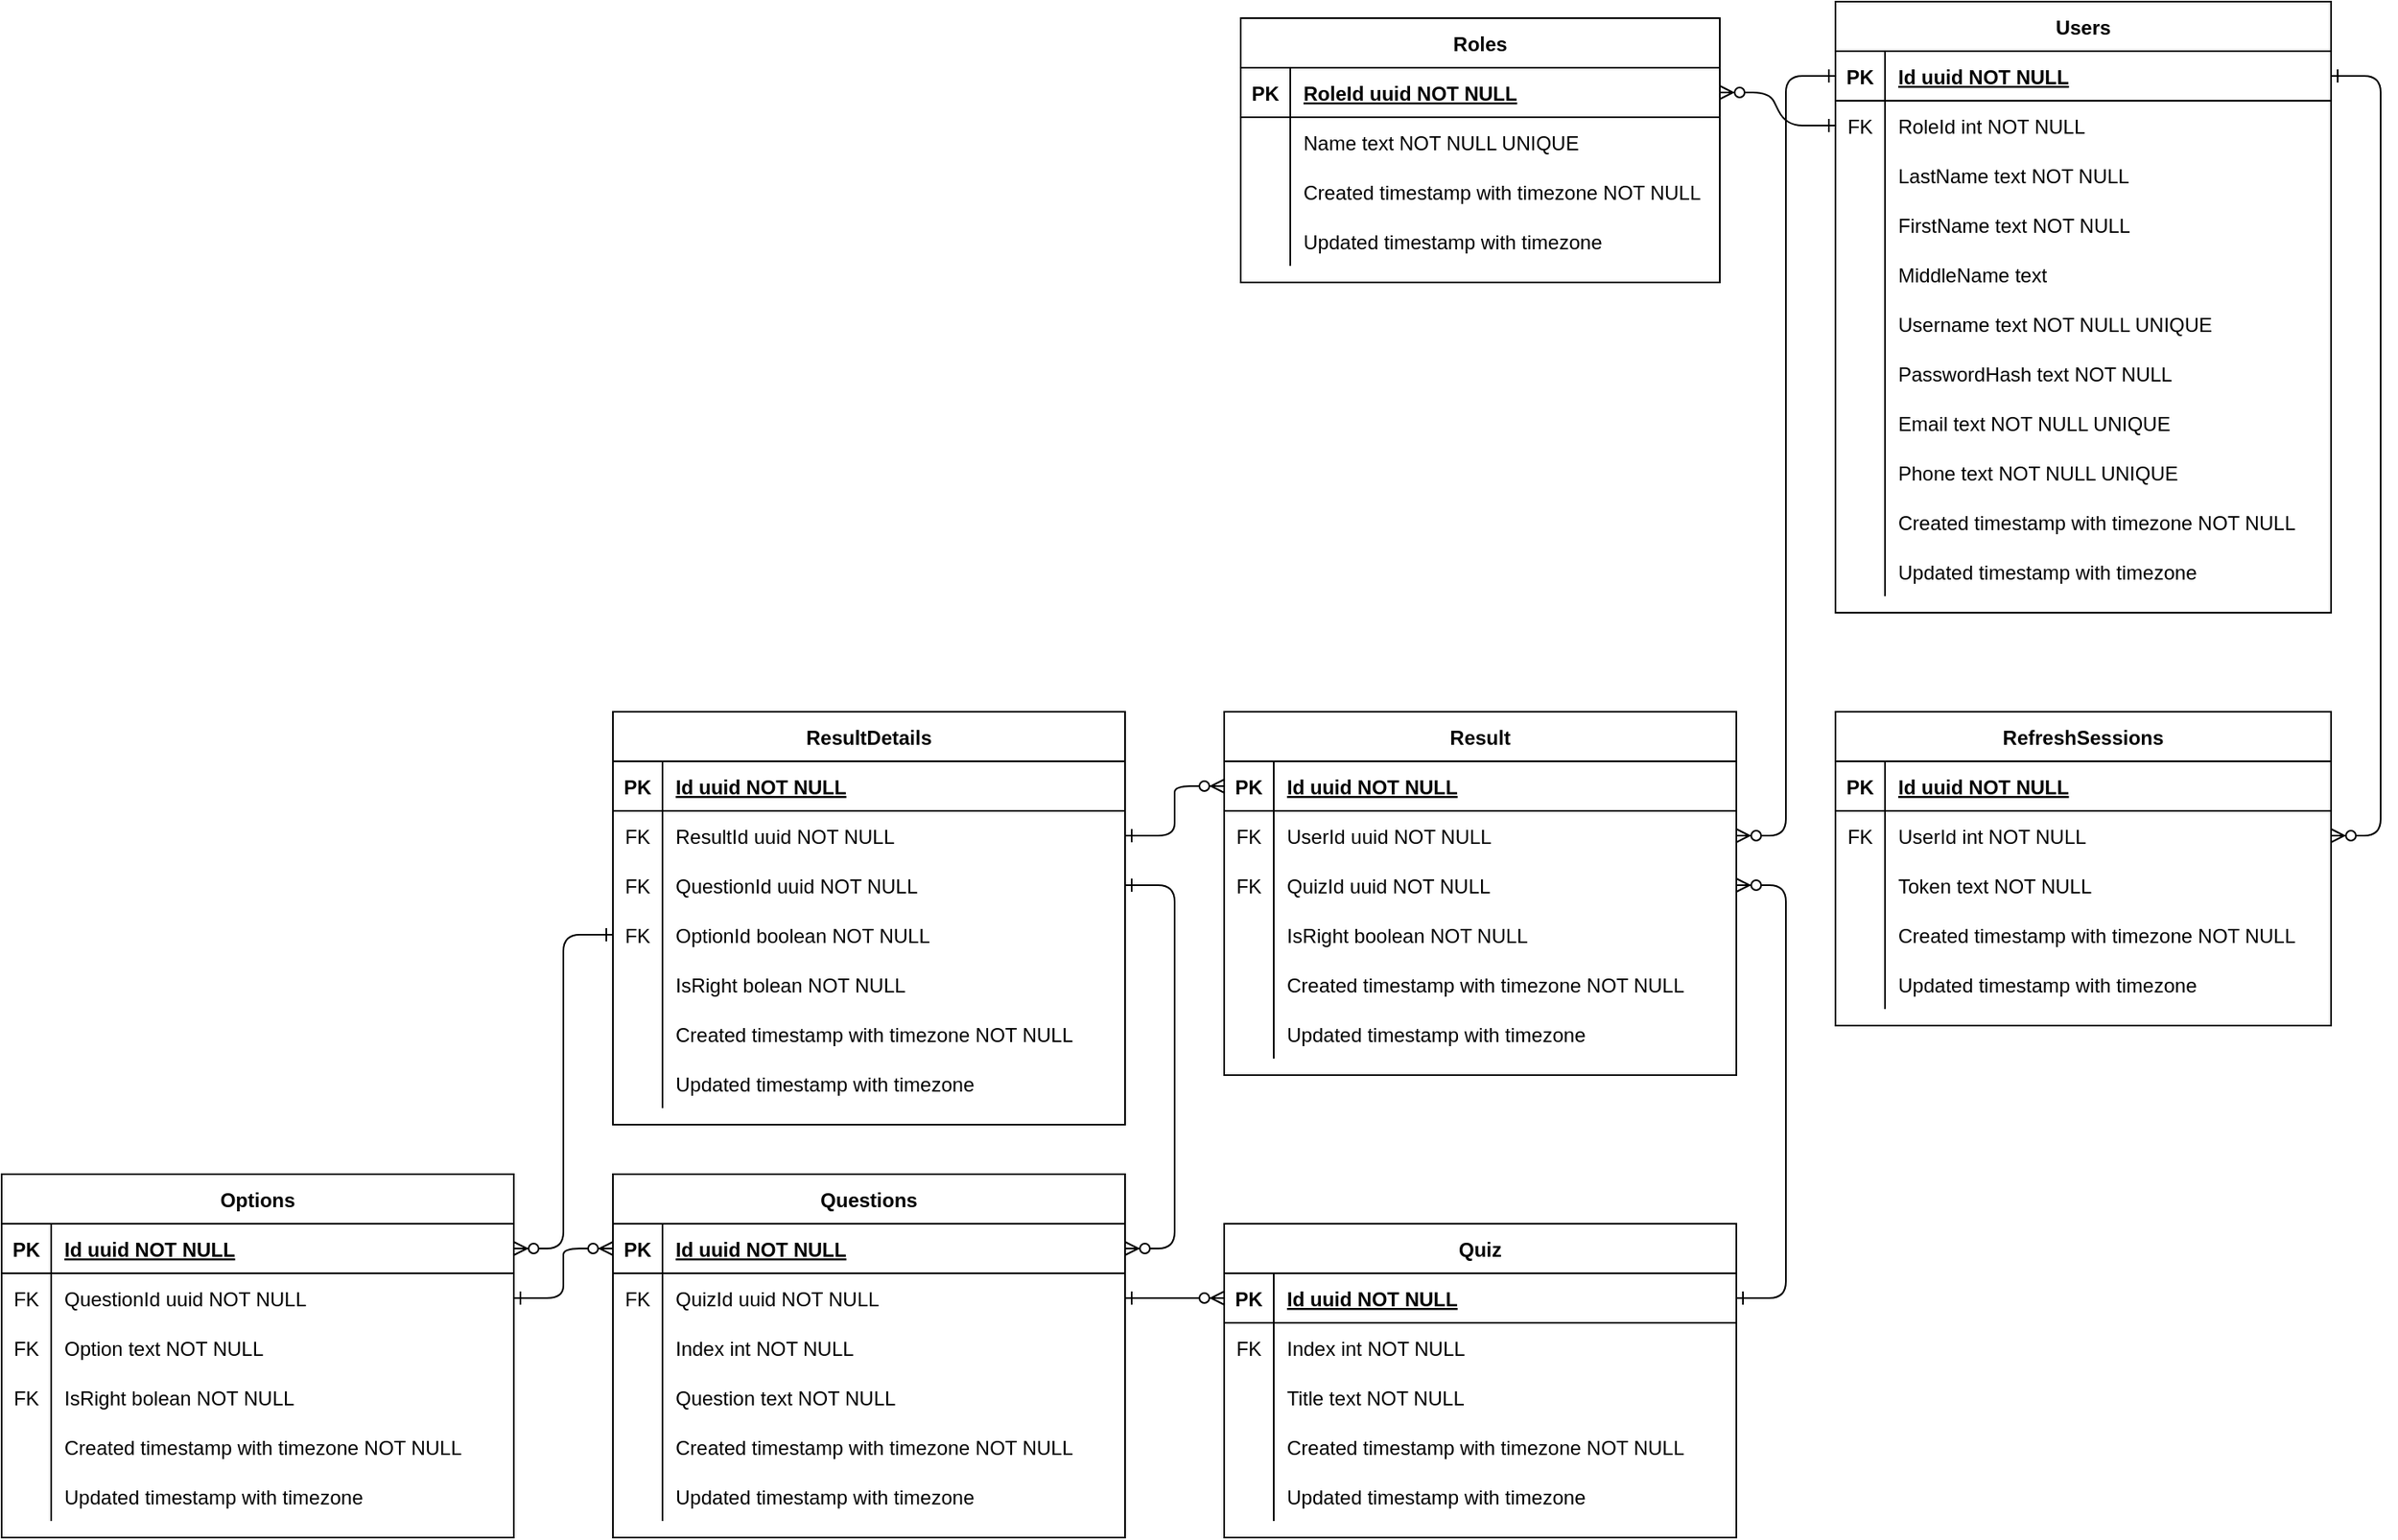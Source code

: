 <mxfile version="24.1.0" type="device">
  <diagram id="R2lEEEUBdFMjLlhIrx00" name="Page-1">
    <mxGraphModel dx="1950" dy="1187" grid="1" gridSize="10" guides="1" tooltips="1" connect="1" arrows="1" fold="1" page="1" pageScale="1" pageWidth="850" pageHeight="1100" math="0" shadow="0" extFonts="Permanent Marker^https://fonts.googleapis.com/css?family=Permanent+Marker">
      <root>
        <mxCell id="0" />
        <mxCell id="1" parent="0" />
        <mxCell id="C-vyLk0tnHw3VtMMgP7b-12" value="" style="edgeStyle=entityRelationEdgeStyle;endArrow=ERzeroToMany;startArrow=ERone;endFill=1;startFill=0;" parent="1" source="C-vyLk0tnHw3VtMMgP7b-3" target="C-vyLk0tnHw3VtMMgP7b-17" edge="1">
          <mxGeometry width="100" height="100" relative="1" as="geometry">
            <mxPoint x="540" y="100" as="sourcePoint" />
            <mxPoint x="600" y="125" as="targetPoint" />
          </mxGeometry>
        </mxCell>
        <mxCell id="C-vyLk0tnHw3VtMMgP7b-2" value="Users" style="shape=table;startSize=30;container=1;collapsible=1;childLayout=tableLayout;fixedRows=1;rowLines=0;fontStyle=1;align=center;resizeLast=1;" parent="1" vertex="1">
          <mxGeometry x="500" y="40" width="300" height="370" as="geometry" />
        </mxCell>
        <mxCell id="C-vyLk0tnHw3VtMMgP7b-3" value="" style="shape=partialRectangle;collapsible=0;dropTarget=0;pointerEvents=0;fillColor=none;points=[[0,0.5],[1,0.5]];portConstraint=eastwest;top=0;left=0;right=0;bottom=1;" parent="C-vyLk0tnHw3VtMMgP7b-2" vertex="1">
          <mxGeometry y="30" width="300" height="30" as="geometry" />
        </mxCell>
        <mxCell id="C-vyLk0tnHw3VtMMgP7b-4" value="PK" style="shape=partialRectangle;overflow=hidden;connectable=0;fillColor=none;top=0;left=0;bottom=0;right=0;fontStyle=1;" parent="C-vyLk0tnHw3VtMMgP7b-3" vertex="1">
          <mxGeometry width="30" height="30" as="geometry">
            <mxRectangle width="30" height="30" as="alternateBounds" />
          </mxGeometry>
        </mxCell>
        <mxCell id="C-vyLk0tnHw3VtMMgP7b-5" value="Id uuid NOT NULL " style="shape=partialRectangle;overflow=hidden;connectable=0;fillColor=none;top=0;left=0;bottom=0;right=0;align=left;spacingLeft=6;fontStyle=5;" parent="C-vyLk0tnHw3VtMMgP7b-3" vertex="1">
          <mxGeometry x="30" width="270" height="30" as="geometry">
            <mxRectangle width="270" height="30" as="alternateBounds" />
          </mxGeometry>
        </mxCell>
        <mxCell id="C-vyLk0tnHw3VtMMgP7b-6" value="" style="shape=partialRectangle;collapsible=0;dropTarget=0;pointerEvents=0;fillColor=none;points=[[0,0.5],[1,0.5]];portConstraint=eastwest;top=0;left=0;right=0;bottom=0;" parent="C-vyLk0tnHw3VtMMgP7b-2" vertex="1">
          <mxGeometry y="60" width="300" height="30" as="geometry" />
        </mxCell>
        <mxCell id="C-vyLk0tnHw3VtMMgP7b-7" value="FK" style="shape=partialRectangle;overflow=hidden;connectable=0;fillColor=none;top=0;left=0;bottom=0;right=0;" parent="C-vyLk0tnHw3VtMMgP7b-6" vertex="1">
          <mxGeometry width="30" height="30" as="geometry">
            <mxRectangle width="30" height="30" as="alternateBounds" />
          </mxGeometry>
        </mxCell>
        <mxCell id="C-vyLk0tnHw3VtMMgP7b-8" value="RoleId int NOT NULL" style="shape=partialRectangle;overflow=hidden;connectable=0;fillColor=none;top=0;left=0;bottom=0;right=0;align=left;spacingLeft=6;" parent="C-vyLk0tnHw3VtMMgP7b-6" vertex="1">
          <mxGeometry x="30" width="270" height="30" as="geometry">
            <mxRectangle width="270" height="30" as="alternateBounds" />
          </mxGeometry>
        </mxCell>
        <mxCell id="C-vyLk0tnHw3VtMMgP7b-9" value="" style="shape=partialRectangle;collapsible=0;dropTarget=0;pointerEvents=0;fillColor=none;points=[[0,0.5],[1,0.5]];portConstraint=eastwest;top=0;left=0;right=0;bottom=0;" parent="C-vyLk0tnHw3VtMMgP7b-2" vertex="1">
          <mxGeometry y="90" width="300" height="30" as="geometry" />
        </mxCell>
        <mxCell id="C-vyLk0tnHw3VtMMgP7b-10" value="" style="shape=partialRectangle;overflow=hidden;connectable=0;fillColor=none;top=0;left=0;bottom=0;right=0;" parent="C-vyLk0tnHw3VtMMgP7b-9" vertex="1">
          <mxGeometry width="30" height="30" as="geometry">
            <mxRectangle width="30" height="30" as="alternateBounds" />
          </mxGeometry>
        </mxCell>
        <mxCell id="C-vyLk0tnHw3VtMMgP7b-11" value="LastName text NOT NULL" style="shape=partialRectangle;overflow=hidden;connectable=0;fillColor=none;top=0;left=0;bottom=0;right=0;align=left;spacingLeft=6;" parent="C-vyLk0tnHw3VtMMgP7b-9" vertex="1">
          <mxGeometry x="30" width="270" height="30" as="geometry">
            <mxRectangle width="270" height="30" as="alternateBounds" />
          </mxGeometry>
        </mxCell>
        <mxCell id="6dvZKfe2YHSZqMnE86Ij-1" style="shape=partialRectangle;collapsible=0;dropTarget=0;pointerEvents=0;fillColor=none;points=[[0,0.5],[1,0.5]];portConstraint=eastwest;top=0;left=0;right=0;bottom=0;" vertex="1" parent="C-vyLk0tnHw3VtMMgP7b-2">
          <mxGeometry y="120" width="300" height="30" as="geometry" />
        </mxCell>
        <mxCell id="6dvZKfe2YHSZqMnE86Ij-2" style="shape=partialRectangle;overflow=hidden;connectable=0;fillColor=none;top=0;left=0;bottom=0;right=0;" vertex="1" parent="6dvZKfe2YHSZqMnE86Ij-1">
          <mxGeometry width="30" height="30" as="geometry">
            <mxRectangle width="30" height="30" as="alternateBounds" />
          </mxGeometry>
        </mxCell>
        <mxCell id="6dvZKfe2YHSZqMnE86Ij-3" value="FirstName text NOT NULL" style="shape=partialRectangle;overflow=hidden;connectable=0;fillColor=none;top=0;left=0;bottom=0;right=0;align=left;spacingLeft=6;" vertex="1" parent="6dvZKfe2YHSZqMnE86Ij-1">
          <mxGeometry x="30" width="270" height="30" as="geometry">
            <mxRectangle width="270" height="30" as="alternateBounds" />
          </mxGeometry>
        </mxCell>
        <mxCell id="6dvZKfe2YHSZqMnE86Ij-4" style="shape=partialRectangle;collapsible=0;dropTarget=0;pointerEvents=0;fillColor=none;points=[[0,0.5],[1,0.5]];portConstraint=eastwest;top=0;left=0;right=0;bottom=0;" vertex="1" parent="C-vyLk0tnHw3VtMMgP7b-2">
          <mxGeometry y="150" width="300" height="30" as="geometry" />
        </mxCell>
        <mxCell id="6dvZKfe2YHSZqMnE86Ij-5" style="shape=partialRectangle;overflow=hidden;connectable=0;fillColor=none;top=0;left=0;bottom=0;right=0;" vertex="1" parent="6dvZKfe2YHSZqMnE86Ij-4">
          <mxGeometry width="30" height="30" as="geometry">
            <mxRectangle width="30" height="30" as="alternateBounds" />
          </mxGeometry>
        </mxCell>
        <mxCell id="6dvZKfe2YHSZqMnE86Ij-6" value="MiddleName text" style="shape=partialRectangle;overflow=hidden;connectable=0;fillColor=none;top=0;left=0;bottom=0;right=0;align=left;spacingLeft=6;" vertex="1" parent="6dvZKfe2YHSZqMnE86Ij-4">
          <mxGeometry x="30" width="270" height="30" as="geometry">
            <mxRectangle width="270" height="30" as="alternateBounds" />
          </mxGeometry>
        </mxCell>
        <mxCell id="6dvZKfe2YHSZqMnE86Ij-7" style="shape=partialRectangle;collapsible=0;dropTarget=0;pointerEvents=0;fillColor=none;points=[[0,0.5],[1,0.5]];portConstraint=eastwest;top=0;left=0;right=0;bottom=0;" vertex="1" parent="C-vyLk0tnHw3VtMMgP7b-2">
          <mxGeometry y="180" width="300" height="30" as="geometry" />
        </mxCell>
        <mxCell id="6dvZKfe2YHSZqMnE86Ij-8" style="shape=partialRectangle;overflow=hidden;connectable=0;fillColor=none;top=0;left=0;bottom=0;right=0;" vertex="1" parent="6dvZKfe2YHSZqMnE86Ij-7">
          <mxGeometry width="30" height="30" as="geometry">
            <mxRectangle width="30" height="30" as="alternateBounds" />
          </mxGeometry>
        </mxCell>
        <mxCell id="6dvZKfe2YHSZqMnE86Ij-9" value="Username text NOT NULL UNIQUE" style="shape=partialRectangle;overflow=hidden;connectable=0;fillColor=none;top=0;left=0;bottom=0;right=0;align=left;spacingLeft=6;" vertex="1" parent="6dvZKfe2YHSZqMnE86Ij-7">
          <mxGeometry x="30" width="270" height="30" as="geometry">
            <mxRectangle width="270" height="30" as="alternateBounds" />
          </mxGeometry>
        </mxCell>
        <mxCell id="6dvZKfe2YHSZqMnE86Ij-10" style="shape=partialRectangle;collapsible=0;dropTarget=0;pointerEvents=0;fillColor=none;points=[[0,0.5],[1,0.5]];portConstraint=eastwest;top=0;left=0;right=0;bottom=0;" vertex="1" parent="C-vyLk0tnHw3VtMMgP7b-2">
          <mxGeometry y="210" width="300" height="30" as="geometry" />
        </mxCell>
        <mxCell id="6dvZKfe2YHSZqMnE86Ij-11" style="shape=partialRectangle;overflow=hidden;connectable=0;fillColor=none;top=0;left=0;bottom=0;right=0;" vertex="1" parent="6dvZKfe2YHSZqMnE86Ij-10">
          <mxGeometry width="30" height="30" as="geometry">
            <mxRectangle width="30" height="30" as="alternateBounds" />
          </mxGeometry>
        </mxCell>
        <mxCell id="6dvZKfe2YHSZqMnE86Ij-12" value="PasswordHash text NOT NULL" style="shape=partialRectangle;overflow=hidden;connectable=0;fillColor=none;top=0;left=0;bottom=0;right=0;align=left;spacingLeft=6;" vertex="1" parent="6dvZKfe2YHSZqMnE86Ij-10">
          <mxGeometry x="30" width="270" height="30" as="geometry">
            <mxRectangle width="270" height="30" as="alternateBounds" />
          </mxGeometry>
        </mxCell>
        <mxCell id="6dvZKfe2YHSZqMnE86Ij-13" style="shape=partialRectangle;collapsible=0;dropTarget=0;pointerEvents=0;fillColor=none;points=[[0,0.5],[1,0.5]];portConstraint=eastwest;top=0;left=0;right=0;bottom=0;" vertex="1" parent="C-vyLk0tnHw3VtMMgP7b-2">
          <mxGeometry y="240" width="300" height="30" as="geometry" />
        </mxCell>
        <mxCell id="6dvZKfe2YHSZqMnE86Ij-14" style="shape=partialRectangle;overflow=hidden;connectable=0;fillColor=none;top=0;left=0;bottom=0;right=0;" vertex="1" parent="6dvZKfe2YHSZqMnE86Ij-13">
          <mxGeometry width="30" height="30" as="geometry">
            <mxRectangle width="30" height="30" as="alternateBounds" />
          </mxGeometry>
        </mxCell>
        <mxCell id="6dvZKfe2YHSZqMnE86Ij-15" value="Email text NOT NULL UNIQUE" style="shape=partialRectangle;overflow=hidden;connectable=0;fillColor=none;top=0;left=0;bottom=0;right=0;align=left;spacingLeft=6;" vertex="1" parent="6dvZKfe2YHSZqMnE86Ij-13">
          <mxGeometry x="30" width="270" height="30" as="geometry">
            <mxRectangle width="270" height="30" as="alternateBounds" />
          </mxGeometry>
        </mxCell>
        <mxCell id="6dvZKfe2YHSZqMnE86Ij-16" style="shape=partialRectangle;collapsible=0;dropTarget=0;pointerEvents=0;fillColor=none;points=[[0,0.5],[1,0.5]];portConstraint=eastwest;top=0;left=0;right=0;bottom=0;" vertex="1" parent="C-vyLk0tnHw3VtMMgP7b-2">
          <mxGeometry y="270" width="300" height="30" as="geometry" />
        </mxCell>
        <mxCell id="6dvZKfe2YHSZqMnE86Ij-17" style="shape=partialRectangle;overflow=hidden;connectable=0;fillColor=none;top=0;left=0;bottom=0;right=0;" vertex="1" parent="6dvZKfe2YHSZqMnE86Ij-16">
          <mxGeometry width="30" height="30" as="geometry">
            <mxRectangle width="30" height="30" as="alternateBounds" />
          </mxGeometry>
        </mxCell>
        <mxCell id="6dvZKfe2YHSZqMnE86Ij-18" value="Phone text NOT NULL UNIQUE" style="shape=partialRectangle;overflow=hidden;connectable=0;fillColor=none;top=0;left=0;bottom=0;right=0;align=left;spacingLeft=6;" vertex="1" parent="6dvZKfe2YHSZqMnE86Ij-16">
          <mxGeometry x="30" width="270" height="30" as="geometry">
            <mxRectangle width="270" height="30" as="alternateBounds" />
          </mxGeometry>
        </mxCell>
        <mxCell id="6dvZKfe2YHSZqMnE86Ij-19" style="shape=partialRectangle;collapsible=0;dropTarget=0;pointerEvents=0;fillColor=none;points=[[0,0.5],[1,0.5]];portConstraint=eastwest;top=0;left=0;right=0;bottom=0;" vertex="1" parent="C-vyLk0tnHw3VtMMgP7b-2">
          <mxGeometry y="300" width="300" height="30" as="geometry" />
        </mxCell>
        <mxCell id="6dvZKfe2YHSZqMnE86Ij-20" style="shape=partialRectangle;overflow=hidden;connectable=0;fillColor=none;top=0;left=0;bottom=0;right=0;" vertex="1" parent="6dvZKfe2YHSZqMnE86Ij-19">
          <mxGeometry width="30" height="30" as="geometry">
            <mxRectangle width="30" height="30" as="alternateBounds" />
          </mxGeometry>
        </mxCell>
        <mxCell id="6dvZKfe2YHSZqMnE86Ij-21" value="Created timestamp with timezone NOT NULL" style="shape=partialRectangle;overflow=hidden;connectable=0;fillColor=none;top=0;left=0;bottom=0;right=0;align=left;spacingLeft=6;" vertex="1" parent="6dvZKfe2YHSZqMnE86Ij-19">
          <mxGeometry x="30" width="270" height="30" as="geometry">
            <mxRectangle width="270" height="30" as="alternateBounds" />
          </mxGeometry>
        </mxCell>
        <mxCell id="6dvZKfe2YHSZqMnE86Ij-22" style="shape=partialRectangle;collapsible=0;dropTarget=0;pointerEvents=0;fillColor=none;points=[[0,0.5],[1,0.5]];portConstraint=eastwest;top=0;left=0;right=0;bottom=0;" vertex="1" parent="C-vyLk0tnHw3VtMMgP7b-2">
          <mxGeometry y="330" width="300" height="30" as="geometry" />
        </mxCell>
        <mxCell id="6dvZKfe2YHSZqMnE86Ij-23" style="shape=partialRectangle;overflow=hidden;connectable=0;fillColor=none;top=0;left=0;bottom=0;right=0;" vertex="1" parent="6dvZKfe2YHSZqMnE86Ij-22">
          <mxGeometry width="30" height="30" as="geometry">
            <mxRectangle width="30" height="30" as="alternateBounds" />
          </mxGeometry>
        </mxCell>
        <mxCell id="6dvZKfe2YHSZqMnE86Ij-24" value="Updated timestamp with timezone " style="shape=partialRectangle;overflow=hidden;connectable=0;fillColor=none;top=0;left=0;bottom=0;right=0;align=left;spacingLeft=6;" vertex="1" parent="6dvZKfe2YHSZqMnE86Ij-22">
          <mxGeometry x="30" width="270" height="30" as="geometry">
            <mxRectangle width="270" height="30" as="alternateBounds" />
          </mxGeometry>
        </mxCell>
        <mxCell id="C-vyLk0tnHw3VtMMgP7b-13" value="RefreshSessions" style="shape=table;startSize=30;container=1;collapsible=1;childLayout=tableLayout;fixedRows=1;rowLines=0;fontStyle=1;align=center;resizeLast=1;" parent="1" vertex="1">
          <mxGeometry x="500" y="470" width="300" height="190" as="geometry" />
        </mxCell>
        <mxCell id="C-vyLk0tnHw3VtMMgP7b-14" value="" style="shape=partialRectangle;collapsible=0;dropTarget=0;pointerEvents=0;fillColor=none;points=[[0,0.5],[1,0.5]];portConstraint=eastwest;top=0;left=0;right=0;bottom=1;" parent="C-vyLk0tnHw3VtMMgP7b-13" vertex="1">
          <mxGeometry y="30" width="300" height="30" as="geometry" />
        </mxCell>
        <mxCell id="C-vyLk0tnHw3VtMMgP7b-15" value="PK" style="shape=partialRectangle;overflow=hidden;connectable=0;fillColor=none;top=0;left=0;bottom=0;right=0;fontStyle=1;" parent="C-vyLk0tnHw3VtMMgP7b-14" vertex="1">
          <mxGeometry width="30" height="30" as="geometry">
            <mxRectangle width="30" height="30" as="alternateBounds" />
          </mxGeometry>
        </mxCell>
        <mxCell id="C-vyLk0tnHw3VtMMgP7b-16" value="Id uuid NOT NULL " style="shape=partialRectangle;overflow=hidden;connectable=0;fillColor=none;top=0;left=0;bottom=0;right=0;align=left;spacingLeft=6;fontStyle=5;" parent="C-vyLk0tnHw3VtMMgP7b-14" vertex="1">
          <mxGeometry x="30" width="270" height="30" as="geometry">
            <mxRectangle width="270" height="30" as="alternateBounds" />
          </mxGeometry>
        </mxCell>
        <mxCell id="C-vyLk0tnHw3VtMMgP7b-17" value="" style="shape=partialRectangle;collapsible=0;dropTarget=0;pointerEvents=0;fillColor=none;points=[[0,0.5],[1,0.5]];portConstraint=eastwest;top=0;left=0;right=0;bottom=0;" parent="C-vyLk0tnHw3VtMMgP7b-13" vertex="1">
          <mxGeometry y="60" width="300" height="30" as="geometry" />
        </mxCell>
        <mxCell id="C-vyLk0tnHw3VtMMgP7b-18" value="FK" style="shape=partialRectangle;overflow=hidden;connectable=0;fillColor=none;top=0;left=0;bottom=0;right=0;" parent="C-vyLk0tnHw3VtMMgP7b-17" vertex="1">
          <mxGeometry width="30" height="30" as="geometry">
            <mxRectangle width="30" height="30" as="alternateBounds" />
          </mxGeometry>
        </mxCell>
        <mxCell id="C-vyLk0tnHw3VtMMgP7b-19" value="UserId int NOT NULL" style="shape=partialRectangle;overflow=hidden;connectable=0;fillColor=none;top=0;left=0;bottom=0;right=0;align=left;spacingLeft=6;" parent="C-vyLk0tnHw3VtMMgP7b-17" vertex="1">
          <mxGeometry x="30" width="270" height="30" as="geometry">
            <mxRectangle width="270" height="30" as="alternateBounds" />
          </mxGeometry>
        </mxCell>
        <mxCell id="C-vyLk0tnHw3VtMMgP7b-20" value="" style="shape=partialRectangle;collapsible=0;dropTarget=0;pointerEvents=0;fillColor=none;points=[[0,0.5],[1,0.5]];portConstraint=eastwest;top=0;left=0;right=0;bottom=0;" parent="C-vyLk0tnHw3VtMMgP7b-13" vertex="1">
          <mxGeometry y="90" width="300" height="30" as="geometry" />
        </mxCell>
        <mxCell id="C-vyLk0tnHw3VtMMgP7b-21" value="" style="shape=partialRectangle;overflow=hidden;connectable=0;fillColor=none;top=0;left=0;bottom=0;right=0;" parent="C-vyLk0tnHw3VtMMgP7b-20" vertex="1">
          <mxGeometry width="30" height="30" as="geometry">
            <mxRectangle width="30" height="30" as="alternateBounds" />
          </mxGeometry>
        </mxCell>
        <mxCell id="C-vyLk0tnHw3VtMMgP7b-22" value="Token text NOT NULL" style="shape=partialRectangle;overflow=hidden;connectable=0;fillColor=none;top=0;left=0;bottom=0;right=0;align=left;spacingLeft=6;" parent="C-vyLk0tnHw3VtMMgP7b-20" vertex="1">
          <mxGeometry x="30" width="270" height="30" as="geometry">
            <mxRectangle width="270" height="30" as="alternateBounds" />
          </mxGeometry>
        </mxCell>
        <mxCell id="6dvZKfe2YHSZqMnE86Ij-25" style="shape=partialRectangle;collapsible=0;dropTarget=0;pointerEvents=0;fillColor=none;points=[[0,0.5],[1,0.5]];portConstraint=eastwest;top=0;left=0;right=0;bottom=0;" vertex="1" parent="C-vyLk0tnHw3VtMMgP7b-13">
          <mxGeometry y="120" width="300" height="30" as="geometry" />
        </mxCell>
        <mxCell id="6dvZKfe2YHSZqMnE86Ij-26" style="shape=partialRectangle;overflow=hidden;connectable=0;fillColor=none;top=0;left=0;bottom=0;right=0;" vertex="1" parent="6dvZKfe2YHSZqMnE86Ij-25">
          <mxGeometry width="30" height="30" as="geometry">
            <mxRectangle width="30" height="30" as="alternateBounds" />
          </mxGeometry>
        </mxCell>
        <mxCell id="6dvZKfe2YHSZqMnE86Ij-27" value="Created timestamp with timezone NOT NULL" style="shape=partialRectangle;overflow=hidden;connectable=0;fillColor=none;top=0;left=0;bottom=0;right=0;align=left;spacingLeft=6;" vertex="1" parent="6dvZKfe2YHSZqMnE86Ij-25">
          <mxGeometry x="30" width="270" height="30" as="geometry">
            <mxRectangle width="270" height="30" as="alternateBounds" />
          </mxGeometry>
        </mxCell>
        <mxCell id="6dvZKfe2YHSZqMnE86Ij-28" style="shape=partialRectangle;collapsible=0;dropTarget=0;pointerEvents=0;fillColor=none;points=[[0,0.5],[1,0.5]];portConstraint=eastwest;top=0;left=0;right=0;bottom=0;" vertex="1" parent="C-vyLk0tnHw3VtMMgP7b-13">
          <mxGeometry y="150" width="300" height="30" as="geometry" />
        </mxCell>
        <mxCell id="6dvZKfe2YHSZqMnE86Ij-29" style="shape=partialRectangle;overflow=hidden;connectable=0;fillColor=none;top=0;left=0;bottom=0;right=0;" vertex="1" parent="6dvZKfe2YHSZqMnE86Ij-28">
          <mxGeometry width="30" height="30" as="geometry">
            <mxRectangle width="30" height="30" as="alternateBounds" />
          </mxGeometry>
        </mxCell>
        <mxCell id="6dvZKfe2YHSZqMnE86Ij-30" value="Updated timestamp with timezone" style="shape=partialRectangle;overflow=hidden;connectable=0;fillColor=none;top=0;left=0;bottom=0;right=0;align=left;spacingLeft=6;" vertex="1" parent="6dvZKfe2YHSZqMnE86Ij-28">
          <mxGeometry x="30" width="270" height="30" as="geometry">
            <mxRectangle width="270" height="30" as="alternateBounds" />
          </mxGeometry>
        </mxCell>
        <mxCell id="C-vyLk0tnHw3VtMMgP7b-23" value="Roles" style="shape=table;startSize=30;container=1;collapsible=1;childLayout=tableLayout;fixedRows=1;rowLines=0;fontStyle=1;align=center;resizeLast=1;" parent="1" vertex="1">
          <mxGeometry x="140" y="50" width="290" height="160" as="geometry" />
        </mxCell>
        <mxCell id="C-vyLk0tnHw3VtMMgP7b-24" value="" style="shape=partialRectangle;collapsible=0;dropTarget=0;pointerEvents=0;fillColor=none;points=[[0,0.5],[1,0.5]];portConstraint=eastwest;top=0;left=0;right=0;bottom=1;" parent="C-vyLk0tnHw3VtMMgP7b-23" vertex="1">
          <mxGeometry y="30" width="290" height="30" as="geometry" />
        </mxCell>
        <mxCell id="C-vyLk0tnHw3VtMMgP7b-25" value="PK" style="shape=partialRectangle;overflow=hidden;connectable=0;fillColor=none;top=0;left=0;bottom=0;right=0;fontStyle=1;" parent="C-vyLk0tnHw3VtMMgP7b-24" vertex="1">
          <mxGeometry width="30" height="30" as="geometry">
            <mxRectangle width="30" height="30" as="alternateBounds" />
          </mxGeometry>
        </mxCell>
        <mxCell id="C-vyLk0tnHw3VtMMgP7b-26" value="RoleId uuid NOT NULL " style="shape=partialRectangle;overflow=hidden;connectable=0;fillColor=none;top=0;left=0;bottom=0;right=0;align=left;spacingLeft=6;fontStyle=5;" parent="C-vyLk0tnHw3VtMMgP7b-24" vertex="1">
          <mxGeometry x="30" width="260" height="30" as="geometry">
            <mxRectangle width="260" height="30" as="alternateBounds" />
          </mxGeometry>
        </mxCell>
        <mxCell id="C-vyLk0tnHw3VtMMgP7b-27" value="" style="shape=partialRectangle;collapsible=0;dropTarget=0;pointerEvents=0;fillColor=none;points=[[0,0.5],[1,0.5]];portConstraint=eastwest;top=0;left=0;right=0;bottom=0;" parent="C-vyLk0tnHw3VtMMgP7b-23" vertex="1">
          <mxGeometry y="60" width="290" height="30" as="geometry" />
        </mxCell>
        <mxCell id="C-vyLk0tnHw3VtMMgP7b-28" value="" style="shape=partialRectangle;overflow=hidden;connectable=0;fillColor=none;top=0;left=0;bottom=0;right=0;" parent="C-vyLk0tnHw3VtMMgP7b-27" vertex="1">
          <mxGeometry width="30" height="30" as="geometry">
            <mxRectangle width="30" height="30" as="alternateBounds" />
          </mxGeometry>
        </mxCell>
        <mxCell id="C-vyLk0tnHw3VtMMgP7b-29" value="Name text NOT NULL UNIQUE" style="shape=partialRectangle;overflow=hidden;connectable=0;fillColor=none;top=0;left=0;bottom=0;right=0;align=left;spacingLeft=6;" parent="C-vyLk0tnHw3VtMMgP7b-27" vertex="1">
          <mxGeometry x="30" width="260" height="30" as="geometry">
            <mxRectangle width="260" height="30" as="alternateBounds" />
          </mxGeometry>
        </mxCell>
        <mxCell id="6dvZKfe2YHSZqMnE86Ij-31" style="shape=partialRectangle;collapsible=0;dropTarget=0;pointerEvents=0;fillColor=none;points=[[0,0.5],[1,0.5]];portConstraint=eastwest;top=0;left=0;right=0;bottom=0;" vertex="1" parent="C-vyLk0tnHw3VtMMgP7b-23">
          <mxGeometry y="90" width="290" height="30" as="geometry" />
        </mxCell>
        <mxCell id="6dvZKfe2YHSZqMnE86Ij-32" style="shape=partialRectangle;overflow=hidden;connectable=0;fillColor=none;top=0;left=0;bottom=0;right=0;" vertex="1" parent="6dvZKfe2YHSZqMnE86Ij-31">
          <mxGeometry width="30" height="30" as="geometry">
            <mxRectangle width="30" height="30" as="alternateBounds" />
          </mxGeometry>
        </mxCell>
        <mxCell id="6dvZKfe2YHSZqMnE86Ij-33" value="Created timestamp with timezone NOT NULL" style="shape=partialRectangle;overflow=hidden;connectable=0;fillColor=none;top=0;left=0;bottom=0;right=0;align=left;spacingLeft=6;" vertex="1" parent="6dvZKfe2YHSZqMnE86Ij-31">
          <mxGeometry x="30" width="260" height="30" as="geometry">
            <mxRectangle width="260" height="30" as="alternateBounds" />
          </mxGeometry>
        </mxCell>
        <mxCell id="6dvZKfe2YHSZqMnE86Ij-34" style="shape=partialRectangle;collapsible=0;dropTarget=0;pointerEvents=0;fillColor=none;points=[[0,0.5],[1,0.5]];portConstraint=eastwest;top=0;left=0;right=0;bottom=0;" vertex="1" parent="C-vyLk0tnHw3VtMMgP7b-23">
          <mxGeometry y="120" width="290" height="30" as="geometry" />
        </mxCell>
        <mxCell id="6dvZKfe2YHSZqMnE86Ij-35" style="shape=partialRectangle;overflow=hidden;connectable=0;fillColor=none;top=0;left=0;bottom=0;right=0;" vertex="1" parent="6dvZKfe2YHSZqMnE86Ij-34">
          <mxGeometry width="30" height="30" as="geometry">
            <mxRectangle width="30" height="30" as="alternateBounds" />
          </mxGeometry>
        </mxCell>
        <mxCell id="6dvZKfe2YHSZqMnE86Ij-36" value="Updated timestamp with timezone" style="shape=partialRectangle;overflow=hidden;connectable=0;fillColor=none;top=0;left=0;bottom=0;right=0;align=left;spacingLeft=6;" vertex="1" parent="6dvZKfe2YHSZqMnE86Ij-34">
          <mxGeometry x="30" width="260" height="30" as="geometry">
            <mxRectangle width="260" height="30" as="alternateBounds" />
          </mxGeometry>
        </mxCell>
        <mxCell id="C-vyLk0tnHw3VtMMgP7b-1" value="" style="edgeStyle=entityRelationEdgeStyle;endArrow=ERzeroToMany;startArrow=ERone;endFill=1;startFill=0;exitX=0;exitY=0.5;exitDx=0;exitDy=0;entryX=1;entryY=0.5;entryDx=0;entryDy=0;" parent="1" source="C-vyLk0tnHw3VtMMgP7b-6" target="C-vyLk0tnHw3VtMMgP7b-24" edge="1">
          <mxGeometry width="100" height="100" relative="1" as="geometry">
            <mxPoint x="480" y="640" as="sourcePoint" />
            <mxPoint x="440" y="240" as="targetPoint" />
          </mxGeometry>
        </mxCell>
        <mxCell id="6dvZKfe2YHSZqMnE86Ij-37" value="Result" style="shape=table;startSize=30;container=1;collapsible=1;childLayout=tableLayout;fixedRows=1;rowLines=0;fontStyle=1;align=center;resizeLast=1;" vertex="1" parent="1">
          <mxGeometry x="130" y="470" width="310" height="220" as="geometry" />
        </mxCell>
        <mxCell id="6dvZKfe2YHSZqMnE86Ij-38" value="" style="shape=partialRectangle;collapsible=0;dropTarget=0;pointerEvents=0;fillColor=none;points=[[0,0.5],[1,0.5]];portConstraint=eastwest;top=0;left=0;right=0;bottom=1;" vertex="1" parent="6dvZKfe2YHSZqMnE86Ij-37">
          <mxGeometry y="30" width="310" height="30" as="geometry" />
        </mxCell>
        <mxCell id="6dvZKfe2YHSZqMnE86Ij-39" value="PK" style="shape=partialRectangle;overflow=hidden;connectable=0;fillColor=none;top=0;left=0;bottom=0;right=0;fontStyle=1;" vertex="1" parent="6dvZKfe2YHSZqMnE86Ij-38">
          <mxGeometry width="30" height="30" as="geometry">
            <mxRectangle width="30" height="30" as="alternateBounds" />
          </mxGeometry>
        </mxCell>
        <mxCell id="6dvZKfe2YHSZqMnE86Ij-40" value="Id uuid NOT NULL " style="shape=partialRectangle;overflow=hidden;connectable=0;fillColor=none;top=0;left=0;bottom=0;right=0;align=left;spacingLeft=6;fontStyle=5;" vertex="1" parent="6dvZKfe2YHSZqMnE86Ij-38">
          <mxGeometry x="30" width="280" height="30" as="geometry">
            <mxRectangle width="280" height="30" as="alternateBounds" />
          </mxGeometry>
        </mxCell>
        <mxCell id="6dvZKfe2YHSZqMnE86Ij-41" value="" style="shape=partialRectangle;collapsible=0;dropTarget=0;pointerEvents=0;fillColor=none;points=[[0,0.5],[1,0.5]];portConstraint=eastwest;top=0;left=0;right=0;bottom=0;" vertex="1" parent="6dvZKfe2YHSZqMnE86Ij-37">
          <mxGeometry y="60" width="310" height="30" as="geometry" />
        </mxCell>
        <mxCell id="6dvZKfe2YHSZqMnE86Ij-42" value="FK" style="shape=partialRectangle;overflow=hidden;connectable=0;fillColor=none;top=0;left=0;bottom=0;right=0;" vertex="1" parent="6dvZKfe2YHSZqMnE86Ij-41">
          <mxGeometry width="30" height="30" as="geometry">
            <mxRectangle width="30" height="30" as="alternateBounds" />
          </mxGeometry>
        </mxCell>
        <mxCell id="6dvZKfe2YHSZqMnE86Ij-43" value="UserId uuid NOT NULL" style="shape=partialRectangle;overflow=hidden;connectable=0;fillColor=none;top=0;left=0;bottom=0;right=0;align=left;spacingLeft=6;" vertex="1" parent="6dvZKfe2YHSZqMnE86Ij-41">
          <mxGeometry x="30" width="280" height="30" as="geometry">
            <mxRectangle width="280" height="30" as="alternateBounds" />
          </mxGeometry>
        </mxCell>
        <mxCell id="6dvZKfe2YHSZqMnE86Ij-44" value="" style="shape=partialRectangle;collapsible=0;dropTarget=0;pointerEvents=0;fillColor=none;points=[[0,0.5],[1,0.5]];portConstraint=eastwest;top=0;left=0;right=0;bottom=0;" vertex="1" parent="6dvZKfe2YHSZqMnE86Ij-37">
          <mxGeometry y="90" width="310" height="30" as="geometry" />
        </mxCell>
        <mxCell id="6dvZKfe2YHSZqMnE86Ij-45" value="FK" style="shape=partialRectangle;overflow=hidden;connectable=0;fillColor=none;top=0;left=0;bottom=0;right=0;" vertex="1" parent="6dvZKfe2YHSZqMnE86Ij-44">
          <mxGeometry width="30" height="30" as="geometry">
            <mxRectangle width="30" height="30" as="alternateBounds" />
          </mxGeometry>
        </mxCell>
        <mxCell id="6dvZKfe2YHSZqMnE86Ij-46" value="QuizId uuid NOT NULL" style="shape=partialRectangle;overflow=hidden;connectable=0;fillColor=none;top=0;left=0;bottom=0;right=0;align=left;spacingLeft=6;" vertex="1" parent="6dvZKfe2YHSZqMnE86Ij-44">
          <mxGeometry x="30" width="280" height="30" as="geometry">
            <mxRectangle width="280" height="30" as="alternateBounds" />
          </mxGeometry>
        </mxCell>
        <mxCell id="6dvZKfe2YHSZqMnE86Ij-73" style="shape=partialRectangle;collapsible=0;dropTarget=0;pointerEvents=0;fillColor=none;points=[[0,0.5],[1,0.5]];portConstraint=eastwest;top=0;left=0;right=0;bottom=0;" vertex="1" parent="6dvZKfe2YHSZqMnE86Ij-37">
          <mxGeometry y="120" width="310" height="30" as="geometry" />
        </mxCell>
        <mxCell id="6dvZKfe2YHSZqMnE86Ij-74" style="shape=partialRectangle;overflow=hidden;connectable=0;fillColor=none;top=0;left=0;bottom=0;right=0;" vertex="1" parent="6dvZKfe2YHSZqMnE86Ij-73">
          <mxGeometry width="30" height="30" as="geometry">
            <mxRectangle width="30" height="30" as="alternateBounds" />
          </mxGeometry>
        </mxCell>
        <mxCell id="6dvZKfe2YHSZqMnE86Ij-75" value="IsRight boolean NOT NULL" style="shape=partialRectangle;overflow=hidden;connectable=0;fillColor=none;top=0;left=0;bottom=0;right=0;align=left;spacingLeft=6;" vertex="1" parent="6dvZKfe2YHSZqMnE86Ij-73">
          <mxGeometry x="30" width="280" height="30" as="geometry">
            <mxRectangle width="280" height="30" as="alternateBounds" />
          </mxGeometry>
        </mxCell>
        <mxCell id="6dvZKfe2YHSZqMnE86Ij-47" style="shape=partialRectangle;collapsible=0;dropTarget=0;pointerEvents=0;fillColor=none;points=[[0,0.5],[1,0.5]];portConstraint=eastwest;top=0;left=0;right=0;bottom=0;" vertex="1" parent="6dvZKfe2YHSZqMnE86Ij-37">
          <mxGeometry y="150" width="310" height="30" as="geometry" />
        </mxCell>
        <mxCell id="6dvZKfe2YHSZqMnE86Ij-48" style="shape=partialRectangle;overflow=hidden;connectable=0;fillColor=none;top=0;left=0;bottom=0;right=0;" vertex="1" parent="6dvZKfe2YHSZqMnE86Ij-47">
          <mxGeometry width="30" height="30" as="geometry">
            <mxRectangle width="30" height="30" as="alternateBounds" />
          </mxGeometry>
        </mxCell>
        <mxCell id="6dvZKfe2YHSZqMnE86Ij-49" value="Created timestamp with timezone NOT NULL" style="shape=partialRectangle;overflow=hidden;connectable=0;fillColor=none;top=0;left=0;bottom=0;right=0;align=left;spacingLeft=6;" vertex="1" parent="6dvZKfe2YHSZqMnE86Ij-47">
          <mxGeometry x="30" width="280" height="30" as="geometry">
            <mxRectangle width="280" height="30" as="alternateBounds" />
          </mxGeometry>
        </mxCell>
        <mxCell id="6dvZKfe2YHSZqMnE86Ij-50" style="shape=partialRectangle;collapsible=0;dropTarget=0;pointerEvents=0;fillColor=none;points=[[0,0.5],[1,0.5]];portConstraint=eastwest;top=0;left=0;right=0;bottom=0;" vertex="1" parent="6dvZKfe2YHSZqMnE86Ij-37">
          <mxGeometry y="180" width="310" height="30" as="geometry" />
        </mxCell>
        <mxCell id="6dvZKfe2YHSZqMnE86Ij-51" style="shape=partialRectangle;overflow=hidden;connectable=0;fillColor=none;top=0;left=0;bottom=0;right=0;" vertex="1" parent="6dvZKfe2YHSZqMnE86Ij-50">
          <mxGeometry width="30" height="30" as="geometry">
            <mxRectangle width="30" height="30" as="alternateBounds" />
          </mxGeometry>
        </mxCell>
        <mxCell id="6dvZKfe2YHSZqMnE86Ij-52" value="Updated timestamp with timezone" style="shape=partialRectangle;overflow=hidden;connectable=0;fillColor=none;top=0;left=0;bottom=0;right=0;align=left;spacingLeft=6;" vertex="1" parent="6dvZKfe2YHSZqMnE86Ij-50">
          <mxGeometry x="30" width="280" height="30" as="geometry">
            <mxRectangle width="280" height="30" as="alternateBounds" />
          </mxGeometry>
        </mxCell>
        <mxCell id="6dvZKfe2YHSZqMnE86Ij-53" value="Quiz" style="shape=table;startSize=30;container=1;collapsible=1;childLayout=tableLayout;fixedRows=1;rowLines=0;fontStyle=1;align=center;resizeLast=1;" vertex="1" parent="1">
          <mxGeometry x="130" y="780" width="310" height="190" as="geometry" />
        </mxCell>
        <mxCell id="6dvZKfe2YHSZqMnE86Ij-54" value="" style="shape=partialRectangle;collapsible=0;dropTarget=0;pointerEvents=0;fillColor=none;points=[[0,0.5],[1,0.5]];portConstraint=eastwest;top=0;left=0;right=0;bottom=1;" vertex="1" parent="6dvZKfe2YHSZqMnE86Ij-53">
          <mxGeometry y="30" width="310" height="30" as="geometry" />
        </mxCell>
        <mxCell id="6dvZKfe2YHSZqMnE86Ij-55" value="PK" style="shape=partialRectangle;overflow=hidden;connectable=0;fillColor=none;top=0;left=0;bottom=0;right=0;fontStyle=1;" vertex="1" parent="6dvZKfe2YHSZqMnE86Ij-54">
          <mxGeometry width="30" height="30" as="geometry">
            <mxRectangle width="30" height="30" as="alternateBounds" />
          </mxGeometry>
        </mxCell>
        <mxCell id="6dvZKfe2YHSZqMnE86Ij-56" value="Id uuid NOT NULL " style="shape=partialRectangle;overflow=hidden;connectable=0;fillColor=none;top=0;left=0;bottom=0;right=0;align=left;spacingLeft=6;fontStyle=5;" vertex="1" parent="6dvZKfe2YHSZqMnE86Ij-54">
          <mxGeometry x="30" width="280" height="30" as="geometry">
            <mxRectangle width="280" height="30" as="alternateBounds" />
          </mxGeometry>
        </mxCell>
        <mxCell id="6dvZKfe2YHSZqMnE86Ij-57" value="" style="shape=partialRectangle;collapsible=0;dropTarget=0;pointerEvents=0;fillColor=none;points=[[0,0.5],[1,0.5]];portConstraint=eastwest;top=0;left=0;right=0;bottom=0;" vertex="1" parent="6dvZKfe2YHSZqMnE86Ij-53">
          <mxGeometry y="60" width="310" height="30" as="geometry" />
        </mxCell>
        <mxCell id="6dvZKfe2YHSZqMnE86Ij-58" value="FK" style="shape=partialRectangle;overflow=hidden;connectable=0;fillColor=none;top=0;left=0;bottom=0;right=0;" vertex="1" parent="6dvZKfe2YHSZqMnE86Ij-57">
          <mxGeometry width="30" height="30" as="geometry">
            <mxRectangle width="30" height="30" as="alternateBounds" />
          </mxGeometry>
        </mxCell>
        <mxCell id="6dvZKfe2YHSZqMnE86Ij-59" value="Index int NOT NULL" style="shape=partialRectangle;overflow=hidden;connectable=0;fillColor=none;top=0;left=0;bottom=0;right=0;align=left;spacingLeft=6;" vertex="1" parent="6dvZKfe2YHSZqMnE86Ij-57">
          <mxGeometry x="30" width="280" height="30" as="geometry">
            <mxRectangle width="280" height="30" as="alternateBounds" />
          </mxGeometry>
        </mxCell>
        <mxCell id="6dvZKfe2YHSZqMnE86Ij-60" value="" style="shape=partialRectangle;collapsible=0;dropTarget=0;pointerEvents=0;fillColor=none;points=[[0,0.5],[1,0.5]];portConstraint=eastwest;top=0;left=0;right=0;bottom=0;" vertex="1" parent="6dvZKfe2YHSZqMnE86Ij-53">
          <mxGeometry y="90" width="310" height="30" as="geometry" />
        </mxCell>
        <mxCell id="6dvZKfe2YHSZqMnE86Ij-61" value="" style="shape=partialRectangle;overflow=hidden;connectable=0;fillColor=none;top=0;left=0;bottom=0;right=0;" vertex="1" parent="6dvZKfe2YHSZqMnE86Ij-60">
          <mxGeometry width="30" height="30" as="geometry">
            <mxRectangle width="30" height="30" as="alternateBounds" />
          </mxGeometry>
        </mxCell>
        <mxCell id="6dvZKfe2YHSZqMnE86Ij-62" value="Title text NOT NULL" style="shape=partialRectangle;overflow=hidden;connectable=0;fillColor=none;top=0;left=0;bottom=0;right=0;align=left;spacingLeft=6;" vertex="1" parent="6dvZKfe2YHSZqMnE86Ij-60">
          <mxGeometry x="30" width="280" height="30" as="geometry">
            <mxRectangle width="280" height="30" as="alternateBounds" />
          </mxGeometry>
        </mxCell>
        <mxCell id="6dvZKfe2YHSZqMnE86Ij-63" style="shape=partialRectangle;collapsible=0;dropTarget=0;pointerEvents=0;fillColor=none;points=[[0,0.5],[1,0.5]];portConstraint=eastwest;top=0;left=0;right=0;bottom=0;" vertex="1" parent="6dvZKfe2YHSZqMnE86Ij-53">
          <mxGeometry y="120" width="310" height="30" as="geometry" />
        </mxCell>
        <mxCell id="6dvZKfe2YHSZqMnE86Ij-64" style="shape=partialRectangle;overflow=hidden;connectable=0;fillColor=none;top=0;left=0;bottom=0;right=0;" vertex="1" parent="6dvZKfe2YHSZqMnE86Ij-63">
          <mxGeometry width="30" height="30" as="geometry">
            <mxRectangle width="30" height="30" as="alternateBounds" />
          </mxGeometry>
        </mxCell>
        <mxCell id="6dvZKfe2YHSZqMnE86Ij-65" value="Created timestamp with timezone NOT NULL" style="shape=partialRectangle;overflow=hidden;connectable=0;fillColor=none;top=0;left=0;bottom=0;right=0;align=left;spacingLeft=6;" vertex="1" parent="6dvZKfe2YHSZqMnE86Ij-63">
          <mxGeometry x="30" width="280" height="30" as="geometry">
            <mxRectangle width="280" height="30" as="alternateBounds" />
          </mxGeometry>
        </mxCell>
        <mxCell id="6dvZKfe2YHSZqMnE86Ij-66" style="shape=partialRectangle;collapsible=0;dropTarget=0;pointerEvents=0;fillColor=none;points=[[0,0.5],[1,0.5]];portConstraint=eastwest;top=0;left=0;right=0;bottom=0;" vertex="1" parent="6dvZKfe2YHSZqMnE86Ij-53">
          <mxGeometry y="150" width="310" height="30" as="geometry" />
        </mxCell>
        <mxCell id="6dvZKfe2YHSZqMnE86Ij-67" style="shape=partialRectangle;overflow=hidden;connectable=0;fillColor=none;top=0;left=0;bottom=0;right=0;" vertex="1" parent="6dvZKfe2YHSZqMnE86Ij-66">
          <mxGeometry width="30" height="30" as="geometry">
            <mxRectangle width="30" height="30" as="alternateBounds" />
          </mxGeometry>
        </mxCell>
        <mxCell id="6dvZKfe2YHSZqMnE86Ij-68" value="Updated timestamp with timezone" style="shape=partialRectangle;overflow=hidden;connectable=0;fillColor=none;top=0;left=0;bottom=0;right=0;align=left;spacingLeft=6;" vertex="1" parent="6dvZKfe2YHSZqMnE86Ij-66">
          <mxGeometry x="30" width="280" height="30" as="geometry">
            <mxRectangle width="280" height="30" as="alternateBounds" />
          </mxGeometry>
        </mxCell>
        <mxCell id="6dvZKfe2YHSZqMnE86Ij-69" value="" style="edgeStyle=entityRelationEdgeStyle;endArrow=ERzeroToMany;startArrow=ERone;endFill=1;startFill=0;entryX=1;entryY=0.5;entryDx=0;entryDy=0;exitX=0;exitY=0.5;exitDx=0;exitDy=0;" edge="1" parent="1" source="C-vyLk0tnHw3VtMMgP7b-3" target="6dvZKfe2YHSZqMnE86Ij-41">
          <mxGeometry width="100" height="100" relative="1" as="geometry">
            <mxPoint x="80" y="270" as="sourcePoint" />
            <mxPoint x="-160" y="525" as="targetPoint" />
            <Array as="points">
              <mxPoint x="-230" y="445" />
              <mxPoint x="-240" y="375" />
              <mxPoint x="-150" y="495" />
            </Array>
          </mxGeometry>
        </mxCell>
        <mxCell id="6dvZKfe2YHSZqMnE86Ij-76" value="" style="edgeStyle=entityRelationEdgeStyle;endArrow=ERzeroToMany;startArrow=ERone;endFill=1;startFill=0;exitX=1;exitY=0.5;exitDx=0;exitDy=0;entryX=1;entryY=0.5;entryDx=0;entryDy=0;" edge="1" parent="1" source="6dvZKfe2YHSZqMnE86Ij-54" target="6dvZKfe2YHSZqMnE86Ij-44">
          <mxGeometry width="100" height="100" relative="1" as="geometry">
            <mxPoint y="790" as="sourcePoint" />
            <mxPoint y="575" as="targetPoint" />
            <Array as="points">
              <mxPoint x="-220" y="455" />
              <mxPoint x="80" y="720" />
              <mxPoint x="30" y="690" />
              <mxPoint x="110" y="690" />
              <mxPoint x="-230" y="385" />
              <mxPoint x="160" y="670" />
              <mxPoint x="-140" y="505" />
            </Array>
          </mxGeometry>
        </mxCell>
        <mxCell id="6dvZKfe2YHSZqMnE86Ij-77" value="ResultDetails" style="shape=table;startSize=30;container=1;collapsible=1;childLayout=tableLayout;fixedRows=1;rowLines=0;fontStyle=1;align=center;resizeLast=1;" vertex="1" parent="1">
          <mxGeometry x="-240" y="470" width="310" height="250" as="geometry" />
        </mxCell>
        <mxCell id="6dvZKfe2YHSZqMnE86Ij-78" value="" style="shape=partialRectangle;collapsible=0;dropTarget=0;pointerEvents=0;fillColor=none;points=[[0,0.5],[1,0.5]];portConstraint=eastwest;top=0;left=0;right=0;bottom=1;" vertex="1" parent="6dvZKfe2YHSZqMnE86Ij-77">
          <mxGeometry y="30" width="310" height="30" as="geometry" />
        </mxCell>
        <mxCell id="6dvZKfe2YHSZqMnE86Ij-79" value="PK" style="shape=partialRectangle;overflow=hidden;connectable=0;fillColor=none;top=0;left=0;bottom=0;right=0;fontStyle=1;" vertex="1" parent="6dvZKfe2YHSZqMnE86Ij-78">
          <mxGeometry width="30" height="30" as="geometry">
            <mxRectangle width="30" height="30" as="alternateBounds" />
          </mxGeometry>
        </mxCell>
        <mxCell id="6dvZKfe2YHSZqMnE86Ij-80" value="Id uuid NOT NULL " style="shape=partialRectangle;overflow=hidden;connectable=0;fillColor=none;top=0;left=0;bottom=0;right=0;align=left;spacingLeft=6;fontStyle=5;" vertex="1" parent="6dvZKfe2YHSZqMnE86Ij-78">
          <mxGeometry x="30" width="280" height="30" as="geometry">
            <mxRectangle width="280" height="30" as="alternateBounds" />
          </mxGeometry>
        </mxCell>
        <mxCell id="6dvZKfe2YHSZqMnE86Ij-81" value="" style="shape=partialRectangle;collapsible=0;dropTarget=0;pointerEvents=0;fillColor=none;points=[[0,0.5],[1,0.5]];portConstraint=eastwest;top=0;left=0;right=0;bottom=0;" vertex="1" parent="6dvZKfe2YHSZqMnE86Ij-77">
          <mxGeometry y="60" width="310" height="30" as="geometry" />
        </mxCell>
        <mxCell id="6dvZKfe2YHSZqMnE86Ij-82" value="FK" style="shape=partialRectangle;overflow=hidden;connectable=0;fillColor=none;top=0;left=0;bottom=0;right=0;" vertex="1" parent="6dvZKfe2YHSZqMnE86Ij-81">
          <mxGeometry width="30" height="30" as="geometry">
            <mxRectangle width="30" height="30" as="alternateBounds" />
          </mxGeometry>
        </mxCell>
        <mxCell id="6dvZKfe2YHSZqMnE86Ij-83" value="ResultId uuid NOT NULL" style="shape=partialRectangle;overflow=hidden;connectable=0;fillColor=none;top=0;left=0;bottom=0;right=0;align=left;spacingLeft=6;" vertex="1" parent="6dvZKfe2YHSZqMnE86Ij-81">
          <mxGeometry x="30" width="280" height="30" as="geometry">
            <mxRectangle width="280" height="30" as="alternateBounds" />
          </mxGeometry>
        </mxCell>
        <mxCell id="6dvZKfe2YHSZqMnE86Ij-84" value="" style="shape=partialRectangle;collapsible=0;dropTarget=0;pointerEvents=0;fillColor=none;points=[[0,0.5],[1,0.5]];portConstraint=eastwest;top=0;left=0;right=0;bottom=0;" vertex="1" parent="6dvZKfe2YHSZqMnE86Ij-77">
          <mxGeometry y="90" width="310" height="30" as="geometry" />
        </mxCell>
        <mxCell id="6dvZKfe2YHSZqMnE86Ij-85" value="FK" style="shape=partialRectangle;overflow=hidden;connectable=0;fillColor=none;top=0;left=0;bottom=0;right=0;" vertex="1" parent="6dvZKfe2YHSZqMnE86Ij-84">
          <mxGeometry width="30" height="30" as="geometry">
            <mxRectangle width="30" height="30" as="alternateBounds" />
          </mxGeometry>
        </mxCell>
        <mxCell id="6dvZKfe2YHSZqMnE86Ij-86" value="QuestionId uuid NOT NULL" style="shape=partialRectangle;overflow=hidden;connectable=0;fillColor=none;top=0;left=0;bottom=0;right=0;align=left;spacingLeft=6;" vertex="1" parent="6dvZKfe2YHSZqMnE86Ij-84">
          <mxGeometry x="30" width="280" height="30" as="geometry">
            <mxRectangle width="280" height="30" as="alternateBounds" />
          </mxGeometry>
        </mxCell>
        <mxCell id="6dvZKfe2YHSZqMnE86Ij-87" style="shape=partialRectangle;collapsible=0;dropTarget=0;pointerEvents=0;fillColor=none;points=[[0,0.5],[1,0.5]];portConstraint=eastwest;top=0;left=0;right=0;bottom=0;" vertex="1" parent="6dvZKfe2YHSZqMnE86Ij-77">
          <mxGeometry y="120" width="310" height="30" as="geometry" />
        </mxCell>
        <mxCell id="6dvZKfe2YHSZqMnE86Ij-88" value="FK" style="shape=partialRectangle;overflow=hidden;connectable=0;fillColor=none;top=0;left=0;bottom=0;right=0;" vertex="1" parent="6dvZKfe2YHSZqMnE86Ij-87">
          <mxGeometry width="30" height="30" as="geometry">
            <mxRectangle width="30" height="30" as="alternateBounds" />
          </mxGeometry>
        </mxCell>
        <mxCell id="6dvZKfe2YHSZqMnE86Ij-89" value="OptionId boolean NOT NULL" style="shape=partialRectangle;overflow=hidden;connectable=0;fillColor=none;top=0;left=0;bottom=0;right=0;align=left;spacingLeft=6;" vertex="1" parent="6dvZKfe2YHSZqMnE86Ij-87">
          <mxGeometry x="30" width="280" height="30" as="geometry">
            <mxRectangle width="280" height="30" as="alternateBounds" />
          </mxGeometry>
        </mxCell>
        <mxCell id="6dvZKfe2YHSZqMnE86Ij-143" style="shape=partialRectangle;collapsible=0;dropTarget=0;pointerEvents=0;fillColor=none;points=[[0,0.5],[1,0.5]];portConstraint=eastwest;top=0;left=0;right=0;bottom=0;" vertex="1" parent="6dvZKfe2YHSZqMnE86Ij-77">
          <mxGeometry y="150" width="310" height="30" as="geometry" />
        </mxCell>
        <mxCell id="6dvZKfe2YHSZqMnE86Ij-144" style="shape=partialRectangle;overflow=hidden;connectable=0;fillColor=none;top=0;left=0;bottom=0;right=0;" vertex="1" parent="6dvZKfe2YHSZqMnE86Ij-143">
          <mxGeometry width="30" height="30" as="geometry">
            <mxRectangle width="30" height="30" as="alternateBounds" />
          </mxGeometry>
        </mxCell>
        <mxCell id="6dvZKfe2YHSZqMnE86Ij-145" value="IsRight bolean NOT NULL" style="shape=partialRectangle;overflow=hidden;connectable=0;fillColor=none;top=0;left=0;bottom=0;right=0;align=left;spacingLeft=6;" vertex="1" parent="6dvZKfe2YHSZqMnE86Ij-143">
          <mxGeometry x="30" width="280" height="30" as="geometry">
            <mxRectangle width="280" height="30" as="alternateBounds" />
          </mxGeometry>
        </mxCell>
        <mxCell id="6dvZKfe2YHSZqMnE86Ij-90" style="shape=partialRectangle;collapsible=0;dropTarget=0;pointerEvents=0;fillColor=none;points=[[0,0.5],[1,0.5]];portConstraint=eastwest;top=0;left=0;right=0;bottom=0;" vertex="1" parent="6dvZKfe2YHSZqMnE86Ij-77">
          <mxGeometry y="180" width="310" height="30" as="geometry" />
        </mxCell>
        <mxCell id="6dvZKfe2YHSZqMnE86Ij-91" style="shape=partialRectangle;overflow=hidden;connectable=0;fillColor=none;top=0;left=0;bottom=0;right=0;" vertex="1" parent="6dvZKfe2YHSZqMnE86Ij-90">
          <mxGeometry width="30" height="30" as="geometry">
            <mxRectangle width="30" height="30" as="alternateBounds" />
          </mxGeometry>
        </mxCell>
        <mxCell id="6dvZKfe2YHSZqMnE86Ij-92" value="Created timestamp with timezone NOT NULL" style="shape=partialRectangle;overflow=hidden;connectable=0;fillColor=none;top=0;left=0;bottom=0;right=0;align=left;spacingLeft=6;" vertex="1" parent="6dvZKfe2YHSZqMnE86Ij-90">
          <mxGeometry x="30" width="280" height="30" as="geometry">
            <mxRectangle width="280" height="30" as="alternateBounds" />
          </mxGeometry>
        </mxCell>
        <mxCell id="6dvZKfe2YHSZqMnE86Ij-93" style="shape=partialRectangle;collapsible=0;dropTarget=0;pointerEvents=0;fillColor=none;points=[[0,0.5],[1,0.5]];portConstraint=eastwest;top=0;left=0;right=0;bottom=0;" vertex="1" parent="6dvZKfe2YHSZqMnE86Ij-77">
          <mxGeometry y="210" width="310" height="30" as="geometry" />
        </mxCell>
        <mxCell id="6dvZKfe2YHSZqMnE86Ij-94" style="shape=partialRectangle;overflow=hidden;connectable=0;fillColor=none;top=0;left=0;bottom=0;right=0;" vertex="1" parent="6dvZKfe2YHSZqMnE86Ij-93">
          <mxGeometry width="30" height="30" as="geometry">
            <mxRectangle width="30" height="30" as="alternateBounds" />
          </mxGeometry>
        </mxCell>
        <mxCell id="6dvZKfe2YHSZqMnE86Ij-95" value="Updated timestamp with timezone" style="shape=partialRectangle;overflow=hidden;connectable=0;fillColor=none;top=0;left=0;bottom=0;right=0;align=left;spacingLeft=6;" vertex="1" parent="6dvZKfe2YHSZqMnE86Ij-93">
          <mxGeometry x="30" width="280" height="30" as="geometry">
            <mxRectangle width="280" height="30" as="alternateBounds" />
          </mxGeometry>
        </mxCell>
        <mxCell id="6dvZKfe2YHSZqMnE86Ij-96" value="Questions" style="shape=table;startSize=30;container=1;collapsible=1;childLayout=tableLayout;fixedRows=1;rowLines=0;fontStyle=1;align=center;resizeLast=1;" vertex="1" parent="1">
          <mxGeometry x="-240" y="750" width="310" height="220" as="geometry" />
        </mxCell>
        <mxCell id="6dvZKfe2YHSZqMnE86Ij-97" value="" style="shape=partialRectangle;collapsible=0;dropTarget=0;pointerEvents=0;fillColor=none;points=[[0,0.5],[1,0.5]];portConstraint=eastwest;top=0;left=0;right=0;bottom=1;" vertex="1" parent="6dvZKfe2YHSZqMnE86Ij-96">
          <mxGeometry y="30" width="310" height="30" as="geometry" />
        </mxCell>
        <mxCell id="6dvZKfe2YHSZqMnE86Ij-98" value="PK" style="shape=partialRectangle;overflow=hidden;connectable=0;fillColor=none;top=0;left=0;bottom=0;right=0;fontStyle=1;" vertex="1" parent="6dvZKfe2YHSZqMnE86Ij-97">
          <mxGeometry width="30" height="30" as="geometry">
            <mxRectangle width="30" height="30" as="alternateBounds" />
          </mxGeometry>
        </mxCell>
        <mxCell id="6dvZKfe2YHSZqMnE86Ij-99" value="Id uuid NOT NULL " style="shape=partialRectangle;overflow=hidden;connectable=0;fillColor=none;top=0;left=0;bottom=0;right=0;align=left;spacingLeft=6;fontStyle=5;" vertex="1" parent="6dvZKfe2YHSZqMnE86Ij-97">
          <mxGeometry x="30" width="280" height="30" as="geometry">
            <mxRectangle width="280" height="30" as="alternateBounds" />
          </mxGeometry>
        </mxCell>
        <mxCell id="6dvZKfe2YHSZqMnE86Ij-100" value="" style="shape=partialRectangle;collapsible=0;dropTarget=0;pointerEvents=0;fillColor=none;points=[[0,0.5],[1,0.5]];portConstraint=eastwest;top=0;left=0;right=0;bottom=0;" vertex="1" parent="6dvZKfe2YHSZqMnE86Ij-96">
          <mxGeometry y="60" width="310" height="30" as="geometry" />
        </mxCell>
        <mxCell id="6dvZKfe2YHSZqMnE86Ij-101" value="FK" style="shape=partialRectangle;overflow=hidden;connectable=0;fillColor=none;top=0;left=0;bottom=0;right=0;" vertex="1" parent="6dvZKfe2YHSZqMnE86Ij-100">
          <mxGeometry width="30" height="30" as="geometry">
            <mxRectangle width="30" height="30" as="alternateBounds" />
          </mxGeometry>
        </mxCell>
        <mxCell id="6dvZKfe2YHSZqMnE86Ij-102" value="QuizId uuid NOT NULL" style="shape=partialRectangle;overflow=hidden;connectable=0;fillColor=none;top=0;left=0;bottom=0;right=0;align=left;spacingLeft=6;" vertex="1" parent="6dvZKfe2YHSZqMnE86Ij-100">
          <mxGeometry x="30" width="280" height="30" as="geometry">
            <mxRectangle width="280" height="30" as="alternateBounds" />
          </mxGeometry>
        </mxCell>
        <mxCell id="6dvZKfe2YHSZqMnE86Ij-103" value="" style="shape=partialRectangle;collapsible=0;dropTarget=0;pointerEvents=0;fillColor=none;points=[[0,0.5],[1,0.5]];portConstraint=eastwest;top=0;left=0;right=0;bottom=0;" vertex="1" parent="6dvZKfe2YHSZqMnE86Ij-96">
          <mxGeometry y="90" width="310" height="30" as="geometry" />
        </mxCell>
        <mxCell id="6dvZKfe2YHSZqMnE86Ij-104" value="" style="shape=partialRectangle;overflow=hidden;connectable=0;fillColor=none;top=0;left=0;bottom=0;right=0;" vertex="1" parent="6dvZKfe2YHSZqMnE86Ij-103">
          <mxGeometry width="30" height="30" as="geometry">
            <mxRectangle width="30" height="30" as="alternateBounds" />
          </mxGeometry>
        </mxCell>
        <mxCell id="6dvZKfe2YHSZqMnE86Ij-105" value="Index int NOT NULL" style="shape=partialRectangle;overflow=hidden;connectable=0;fillColor=none;top=0;left=0;bottom=0;right=0;align=left;spacingLeft=6;" vertex="1" parent="6dvZKfe2YHSZqMnE86Ij-103">
          <mxGeometry x="30" width="280" height="30" as="geometry">
            <mxRectangle width="280" height="30" as="alternateBounds" />
          </mxGeometry>
        </mxCell>
        <mxCell id="6dvZKfe2YHSZqMnE86Ij-106" style="shape=partialRectangle;collapsible=0;dropTarget=0;pointerEvents=0;fillColor=none;points=[[0,0.5],[1,0.5]];portConstraint=eastwest;top=0;left=0;right=0;bottom=0;" vertex="1" parent="6dvZKfe2YHSZqMnE86Ij-96">
          <mxGeometry y="120" width="310" height="30" as="geometry" />
        </mxCell>
        <mxCell id="6dvZKfe2YHSZqMnE86Ij-107" style="shape=partialRectangle;overflow=hidden;connectable=0;fillColor=none;top=0;left=0;bottom=0;right=0;" vertex="1" parent="6dvZKfe2YHSZqMnE86Ij-106">
          <mxGeometry width="30" height="30" as="geometry">
            <mxRectangle width="30" height="30" as="alternateBounds" />
          </mxGeometry>
        </mxCell>
        <mxCell id="6dvZKfe2YHSZqMnE86Ij-108" value="Question text NOT NULL" style="shape=partialRectangle;overflow=hidden;connectable=0;fillColor=none;top=0;left=0;bottom=0;right=0;align=left;spacingLeft=6;" vertex="1" parent="6dvZKfe2YHSZqMnE86Ij-106">
          <mxGeometry x="30" width="280" height="30" as="geometry">
            <mxRectangle width="280" height="30" as="alternateBounds" />
          </mxGeometry>
        </mxCell>
        <mxCell id="6dvZKfe2YHSZqMnE86Ij-109" style="shape=partialRectangle;collapsible=0;dropTarget=0;pointerEvents=0;fillColor=none;points=[[0,0.5],[1,0.5]];portConstraint=eastwest;top=0;left=0;right=0;bottom=0;" vertex="1" parent="6dvZKfe2YHSZqMnE86Ij-96">
          <mxGeometry y="150" width="310" height="30" as="geometry" />
        </mxCell>
        <mxCell id="6dvZKfe2YHSZqMnE86Ij-110" style="shape=partialRectangle;overflow=hidden;connectable=0;fillColor=none;top=0;left=0;bottom=0;right=0;" vertex="1" parent="6dvZKfe2YHSZqMnE86Ij-109">
          <mxGeometry width="30" height="30" as="geometry">
            <mxRectangle width="30" height="30" as="alternateBounds" />
          </mxGeometry>
        </mxCell>
        <mxCell id="6dvZKfe2YHSZqMnE86Ij-111" value="Created timestamp with timezone NOT NULL" style="shape=partialRectangle;overflow=hidden;connectable=0;fillColor=none;top=0;left=0;bottom=0;right=0;align=left;spacingLeft=6;" vertex="1" parent="6dvZKfe2YHSZqMnE86Ij-109">
          <mxGeometry x="30" width="280" height="30" as="geometry">
            <mxRectangle width="280" height="30" as="alternateBounds" />
          </mxGeometry>
        </mxCell>
        <mxCell id="6dvZKfe2YHSZqMnE86Ij-112" style="shape=partialRectangle;collapsible=0;dropTarget=0;pointerEvents=0;fillColor=none;points=[[0,0.5],[1,0.5]];portConstraint=eastwest;top=0;left=0;right=0;bottom=0;" vertex="1" parent="6dvZKfe2YHSZqMnE86Ij-96">
          <mxGeometry y="180" width="310" height="30" as="geometry" />
        </mxCell>
        <mxCell id="6dvZKfe2YHSZqMnE86Ij-113" style="shape=partialRectangle;overflow=hidden;connectable=0;fillColor=none;top=0;left=0;bottom=0;right=0;" vertex="1" parent="6dvZKfe2YHSZqMnE86Ij-112">
          <mxGeometry width="30" height="30" as="geometry">
            <mxRectangle width="30" height="30" as="alternateBounds" />
          </mxGeometry>
        </mxCell>
        <mxCell id="6dvZKfe2YHSZqMnE86Ij-114" value="Updated timestamp with timezone" style="shape=partialRectangle;overflow=hidden;connectable=0;fillColor=none;top=0;left=0;bottom=0;right=0;align=left;spacingLeft=6;" vertex="1" parent="6dvZKfe2YHSZqMnE86Ij-112">
          <mxGeometry x="30" width="280" height="30" as="geometry">
            <mxRectangle width="280" height="30" as="alternateBounds" />
          </mxGeometry>
        </mxCell>
        <mxCell id="6dvZKfe2YHSZqMnE86Ij-115" value="Options" style="shape=table;startSize=30;container=1;collapsible=1;childLayout=tableLayout;fixedRows=1;rowLines=0;fontStyle=1;align=center;resizeLast=1;" vertex="1" parent="1">
          <mxGeometry x="-610" y="750" width="310" height="220" as="geometry" />
        </mxCell>
        <mxCell id="6dvZKfe2YHSZqMnE86Ij-116" value="" style="shape=partialRectangle;collapsible=0;dropTarget=0;pointerEvents=0;fillColor=none;points=[[0,0.5],[1,0.5]];portConstraint=eastwest;top=0;left=0;right=0;bottom=1;" vertex="1" parent="6dvZKfe2YHSZqMnE86Ij-115">
          <mxGeometry y="30" width="310" height="30" as="geometry" />
        </mxCell>
        <mxCell id="6dvZKfe2YHSZqMnE86Ij-117" value="PK" style="shape=partialRectangle;overflow=hidden;connectable=0;fillColor=none;top=0;left=0;bottom=0;right=0;fontStyle=1;" vertex="1" parent="6dvZKfe2YHSZqMnE86Ij-116">
          <mxGeometry width="30" height="30" as="geometry">
            <mxRectangle width="30" height="30" as="alternateBounds" />
          </mxGeometry>
        </mxCell>
        <mxCell id="6dvZKfe2YHSZqMnE86Ij-118" value="Id uuid NOT NULL " style="shape=partialRectangle;overflow=hidden;connectable=0;fillColor=none;top=0;left=0;bottom=0;right=0;align=left;spacingLeft=6;fontStyle=5;" vertex="1" parent="6dvZKfe2YHSZqMnE86Ij-116">
          <mxGeometry x="30" width="280" height="30" as="geometry">
            <mxRectangle width="280" height="30" as="alternateBounds" />
          </mxGeometry>
        </mxCell>
        <mxCell id="6dvZKfe2YHSZqMnE86Ij-134" style="shape=partialRectangle;collapsible=0;dropTarget=0;pointerEvents=0;fillColor=none;points=[[0,0.5],[1,0.5]];portConstraint=eastwest;top=0;left=0;right=0;bottom=0;" vertex="1" parent="6dvZKfe2YHSZqMnE86Ij-115">
          <mxGeometry y="60" width="310" height="30" as="geometry" />
        </mxCell>
        <mxCell id="6dvZKfe2YHSZqMnE86Ij-135" value="FK" style="shape=partialRectangle;overflow=hidden;connectable=0;fillColor=none;top=0;left=0;bottom=0;right=0;" vertex="1" parent="6dvZKfe2YHSZqMnE86Ij-134">
          <mxGeometry width="30" height="30" as="geometry">
            <mxRectangle width="30" height="30" as="alternateBounds" />
          </mxGeometry>
        </mxCell>
        <mxCell id="6dvZKfe2YHSZqMnE86Ij-136" value="QuestionId uuid NOT NULL" style="shape=partialRectangle;overflow=hidden;connectable=0;fillColor=none;top=0;left=0;bottom=0;right=0;align=left;spacingLeft=6;" vertex="1" parent="6dvZKfe2YHSZqMnE86Ij-134">
          <mxGeometry x="30" width="280" height="30" as="geometry">
            <mxRectangle width="280" height="30" as="alternateBounds" />
          </mxGeometry>
        </mxCell>
        <mxCell id="6dvZKfe2YHSZqMnE86Ij-119" value="" style="shape=partialRectangle;collapsible=0;dropTarget=0;pointerEvents=0;fillColor=none;points=[[0,0.5],[1,0.5]];portConstraint=eastwest;top=0;left=0;right=0;bottom=0;" vertex="1" parent="6dvZKfe2YHSZqMnE86Ij-115">
          <mxGeometry y="90" width="310" height="30" as="geometry" />
        </mxCell>
        <mxCell id="6dvZKfe2YHSZqMnE86Ij-120" value="FK" style="shape=partialRectangle;overflow=hidden;connectable=0;fillColor=none;top=0;left=0;bottom=0;right=0;" vertex="1" parent="6dvZKfe2YHSZqMnE86Ij-119">
          <mxGeometry width="30" height="30" as="geometry">
            <mxRectangle width="30" height="30" as="alternateBounds" />
          </mxGeometry>
        </mxCell>
        <mxCell id="6dvZKfe2YHSZqMnE86Ij-121" value="Option text NOT NULL" style="shape=partialRectangle;overflow=hidden;connectable=0;fillColor=none;top=0;left=0;bottom=0;right=0;align=left;spacingLeft=6;" vertex="1" parent="6dvZKfe2YHSZqMnE86Ij-119">
          <mxGeometry x="30" width="280" height="30" as="geometry">
            <mxRectangle width="280" height="30" as="alternateBounds" />
          </mxGeometry>
        </mxCell>
        <mxCell id="6dvZKfe2YHSZqMnE86Ij-122" value="" style="shape=partialRectangle;collapsible=0;dropTarget=0;pointerEvents=0;fillColor=none;points=[[0,0.5],[1,0.5]];portConstraint=eastwest;top=0;left=0;right=0;bottom=0;" vertex="1" parent="6dvZKfe2YHSZqMnE86Ij-115">
          <mxGeometry y="120" width="310" height="30" as="geometry" />
        </mxCell>
        <mxCell id="6dvZKfe2YHSZqMnE86Ij-123" value="FK" style="shape=partialRectangle;overflow=hidden;connectable=0;fillColor=none;top=0;left=0;bottom=0;right=0;" vertex="1" parent="6dvZKfe2YHSZqMnE86Ij-122">
          <mxGeometry width="30" height="30" as="geometry">
            <mxRectangle width="30" height="30" as="alternateBounds" />
          </mxGeometry>
        </mxCell>
        <mxCell id="6dvZKfe2YHSZqMnE86Ij-124" value="IsRight bolean NOT NULL" style="shape=partialRectangle;overflow=hidden;connectable=0;fillColor=none;top=0;left=0;bottom=0;right=0;align=left;spacingLeft=6;" vertex="1" parent="6dvZKfe2YHSZqMnE86Ij-122">
          <mxGeometry x="30" width="280" height="30" as="geometry">
            <mxRectangle width="280" height="30" as="alternateBounds" />
          </mxGeometry>
        </mxCell>
        <mxCell id="6dvZKfe2YHSZqMnE86Ij-128" style="shape=partialRectangle;collapsible=0;dropTarget=0;pointerEvents=0;fillColor=none;points=[[0,0.5],[1,0.5]];portConstraint=eastwest;top=0;left=0;right=0;bottom=0;" vertex="1" parent="6dvZKfe2YHSZqMnE86Ij-115">
          <mxGeometry y="150" width="310" height="30" as="geometry" />
        </mxCell>
        <mxCell id="6dvZKfe2YHSZqMnE86Ij-129" style="shape=partialRectangle;overflow=hidden;connectable=0;fillColor=none;top=0;left=0;bottom=0;right=0;" vertex="1" parent="6dvZKfe2YHSZqMnE86Ij-128">
          <mxGeometry width="30" height="30" as="geometry">
            <mxRectangle width="30" height="30" as="alternateBounds" />
          </mxGeometry>
        </mxCell>
        <mxCell id="6dvZKfe2YHSZqMnE86Ij-130" value="Created timestamp with timezone NOT NULL" style="shape=partialRectangle;overflow=hidden;connectable=0;fillColor=none;top=0;left=0;bottom=0;right=0;align=left;spacingLeft=6;" vertex="1" parent="6dvZKfe2YHSZqMnE86Ij-128">
          <mxGeometry x="30" width="280" height="30" as="geometry">
            <mxRectangle width="280" height="30" as="alternateBounds" />
          </mxGeometry>
        </mxCell>
        <mxCell id="6dvZKfe2YHSZqMnE86Ij-131" style="shape=partialRectangle;collapsible=0;dropTarget=0;pointerEvents=0;fillColor=none;points=[[0,0.5],[1,0.5]];portConstraint=eastwest;top=0;left=0;right=0;bottom=0;" vertex="1" parent="6dvZKfe2YHSZqMnE86Ij-115">
          <mxGeometry y="180" width="310" height="30" as="geometry" />
        </mxCell>
        <mxCell id="6dvZKfe2YHSZqMnE86Ij-132" style="shape=partialRectangle;overflow=hidden;connectable=0;fillColor=none;top=0;left=0;bottom=0;right=0;" vertex="1" parent="6dvZKfe2YHSZqMnE86Ij-131">
          <mxGeometry width="30" height="30" as="geometry">
            <mxRectangle width="30" height="30" as="alternateBounds" />
          </mxGeometry>
        </mxCell>
        <mxCell id="6dvZKfe2YHSZqMnE86Ij-133" value="Updated timestamp with timezone" style="shape=partialRectangle;overflow=hidden;connectable=0;fillColor=none;top=0;left=0;bottom=0;right=0;align=left;spacingLeft=6;" vertex="1" parent="6dvZKfe2YHSZqMnE86Ij-131">
          <mxGeometry x="30" width="280" height="30" as="geometry">
            <mxRectangle width="280" height="30" as="alternateBounds" />
          </mxGeometry>
        </mxCell>
        <mxCell id="6dvZKfe2YHSZqMnE86Ij-138" value="" style="edgeStyle=entityRelationEdgeStyle;endArrow=ERzeroToMany;startArrow=ERone;endFill=1;startFill=0;exitX=1;exitY=0.5;exitDx=0;exitDy=0;entryX=0;entryY=0.5;entryDx=0;entryDy=0;" edge="1" parent="1" source="6dvZKfe2YHSZqMnE86Ij-134" target="6dvZKfe2YHSZqMnE86Ij-97">
          <mxGeometry width="100" height="100" relative="1" as="geometry">
            <mxPoint x="-320" y="590" as="sourcePoint" />
            <mxPoint x="-320" y="390" as="targetPoint" />
            <Array as="points">
              <mxPoint x="-980" y="270" />
              <mxPoint x="-680" y="535" />
              <mxPoint x="-730" y="505" />
              <mxPoint x="-650" y="505" />
              <mxPoint x="-990" y="200" />
              <mxPoint x="-600" y="485" />
              <mxPoint x="-900" y="320" />
            </Array>
          </mxGeometry>
        </mxCell>
        <mxCell id="6dvZKfe2YHSZqMnE86Ij-139" value="" style="edgeStyle=entityRelationEdgeStyle;endArrow=ERzeroToMany;startArrow=ERone;endFill=1;startFill=0;entryX=1;entryY=0.5;entryDx=0;entryDy=0;exitX=0;exitY=0.5;exitDx=0;exitDy=0;" edge="1" parent="1" source="6dvZKfe2YHSZqMnE86Ij-87" target="6dvZKfe2YHSZqMnE86Ij-116">
          <mxGeometry width="100" height="100" relative="1" as="geometry">
            <mxPoint x="-400" y="600" as="sourcePoint" />
            <mxPoint x="-450" y="250" as="targetPoint" />
            <Array as="points">
              <mxPoint x="-1110" y="130" />
              <mxPoint x="-810" y="395" />
              <mxPoint x="-860" y="365" />
              <mxPoint x="-780" y="365" />
              <mxPoint x="-1120" y="60" />
              <mxPoint x="-730" y="345" />
              <mxPoint x="-1030" y="180" />
            </Array>
          </mxGeometry>
        </mxCell>
        <mxCell id="6dvZKfe2YHSZqMnE86Ij-140" value="" style="edgeStyle=entityRelationEdgeStyle;endArrow=ERzeroToMany;startArrow=ERone;endFill=1;startFill=0;entryX=1;entryY=0.5;entryDx=0;entryDy=0;exitX=1;exitY=0.5;exitDx=0;exitDy=0;" edge="1" parent="1" source="6dvZKfe2YHSZqMnE86Ij-84" target="6dvZKfe2YHSZqMnE86Ij-97">
          <mxGeometry width="100" height="100" relative="1" as="geometry">
            <mxPoint x="-460" y="540" as="sourcePoint" />
            <mxPoint x="-230" y="795" as="targetPoint" />
            <Array as="points">
              <mxPoint x="-1060" y="108" />
              <mxPoint x="-250" y="630" />
              <mxPoint x="-760" y="373" />
              <mxPoint x="-810" y="343" />
              <mxPoint x="-730" y="343" />
              <mxPoint x="-1070" y="38" />
              <mxPoint x="-680" y="323" />
              <mxPoint x="-980" y="158" />
            </Array>
          </mxGeometry>
        </mxCell>
        <mxCell id="6dvZKfe2YHSZqMnE86Ij-141" value="" style="edgeStyle=entityRelationEdgeStyle;endArrow=ERzeroToMany;startArrow=ERone;endFill=1;startFill=0;exitX=1;exitY=0.5;exitDx=0;exitDy=0;entryX=0;entryY=0.5;entryDx=0;entryDy=0;" edge="1" parent="1" source="6dvZKfe2YHSZqMnE86Ij-81" target="6dvZKfe2YHSZqMnE86Ij-38">
          <mxGeometry width="100" height="100" relative="1" as="geometry">
            <mxPoint x="-360" y="600" as="sourcePoint" />
            <mxPoint x="-360" y="400" as="targetPoint" />
            <Array as="points">
              <mxPoint x="-1020" y="280" />
              <mxPoint x="-720" y="545" />
              <mxPoint x="-770" y="515" />
              <mxPoint x="-690" y="515" />
              <mxPoint x="-1030" y="210" />
              <mxPoint x="-640" y="495" />
              <mxPoint x="-940" y="330" />
            </Array>
          </mxGeometry>
        </mxCell>
        <mxCell id="6dvZKfe2YHSZqMnE86Ij-142" value="" style="edgeStyle=entityRelationEdgeStyle;endArrow=ERzeroToMany;startArrow=ERone;endFill=1;startFill=0;exitX=1;exitY=0.5;exitDx=0;exitDy=0;entryX=0;entryY=0.5;entryDx=0;entryDy=0;" edge="1" parent="1" source="6dvZKfe2YHSZqMnE86Ij-100" target="6dvZKfe2YHSZqMnE86Ij-54">
          <mxGeometry width="100" height="100" relative="1" as="geometry">
            <mxPoint x="110" y="1030" as="sourcePoint" />
            <mxPoint x="110" y="830" as="targetPoint" />
            <Array as="points">
              <mxPoint x="-550" y="710" />
              <mxPoint x="-250" y="975" />
              <mxPoint x="-300" y="945" />
              <mxPoint x="-220" y="945" />
              <mxPoint x="-560" y="640" />
              <mxPoint x="-170" y="925" />
              <mxPoint x="-470" y="760" />
            </Array>
          </mxGeometry>
        </mxCell>
      </root>
    </mxGraphModel>
  </diagram>
</mxfile>
